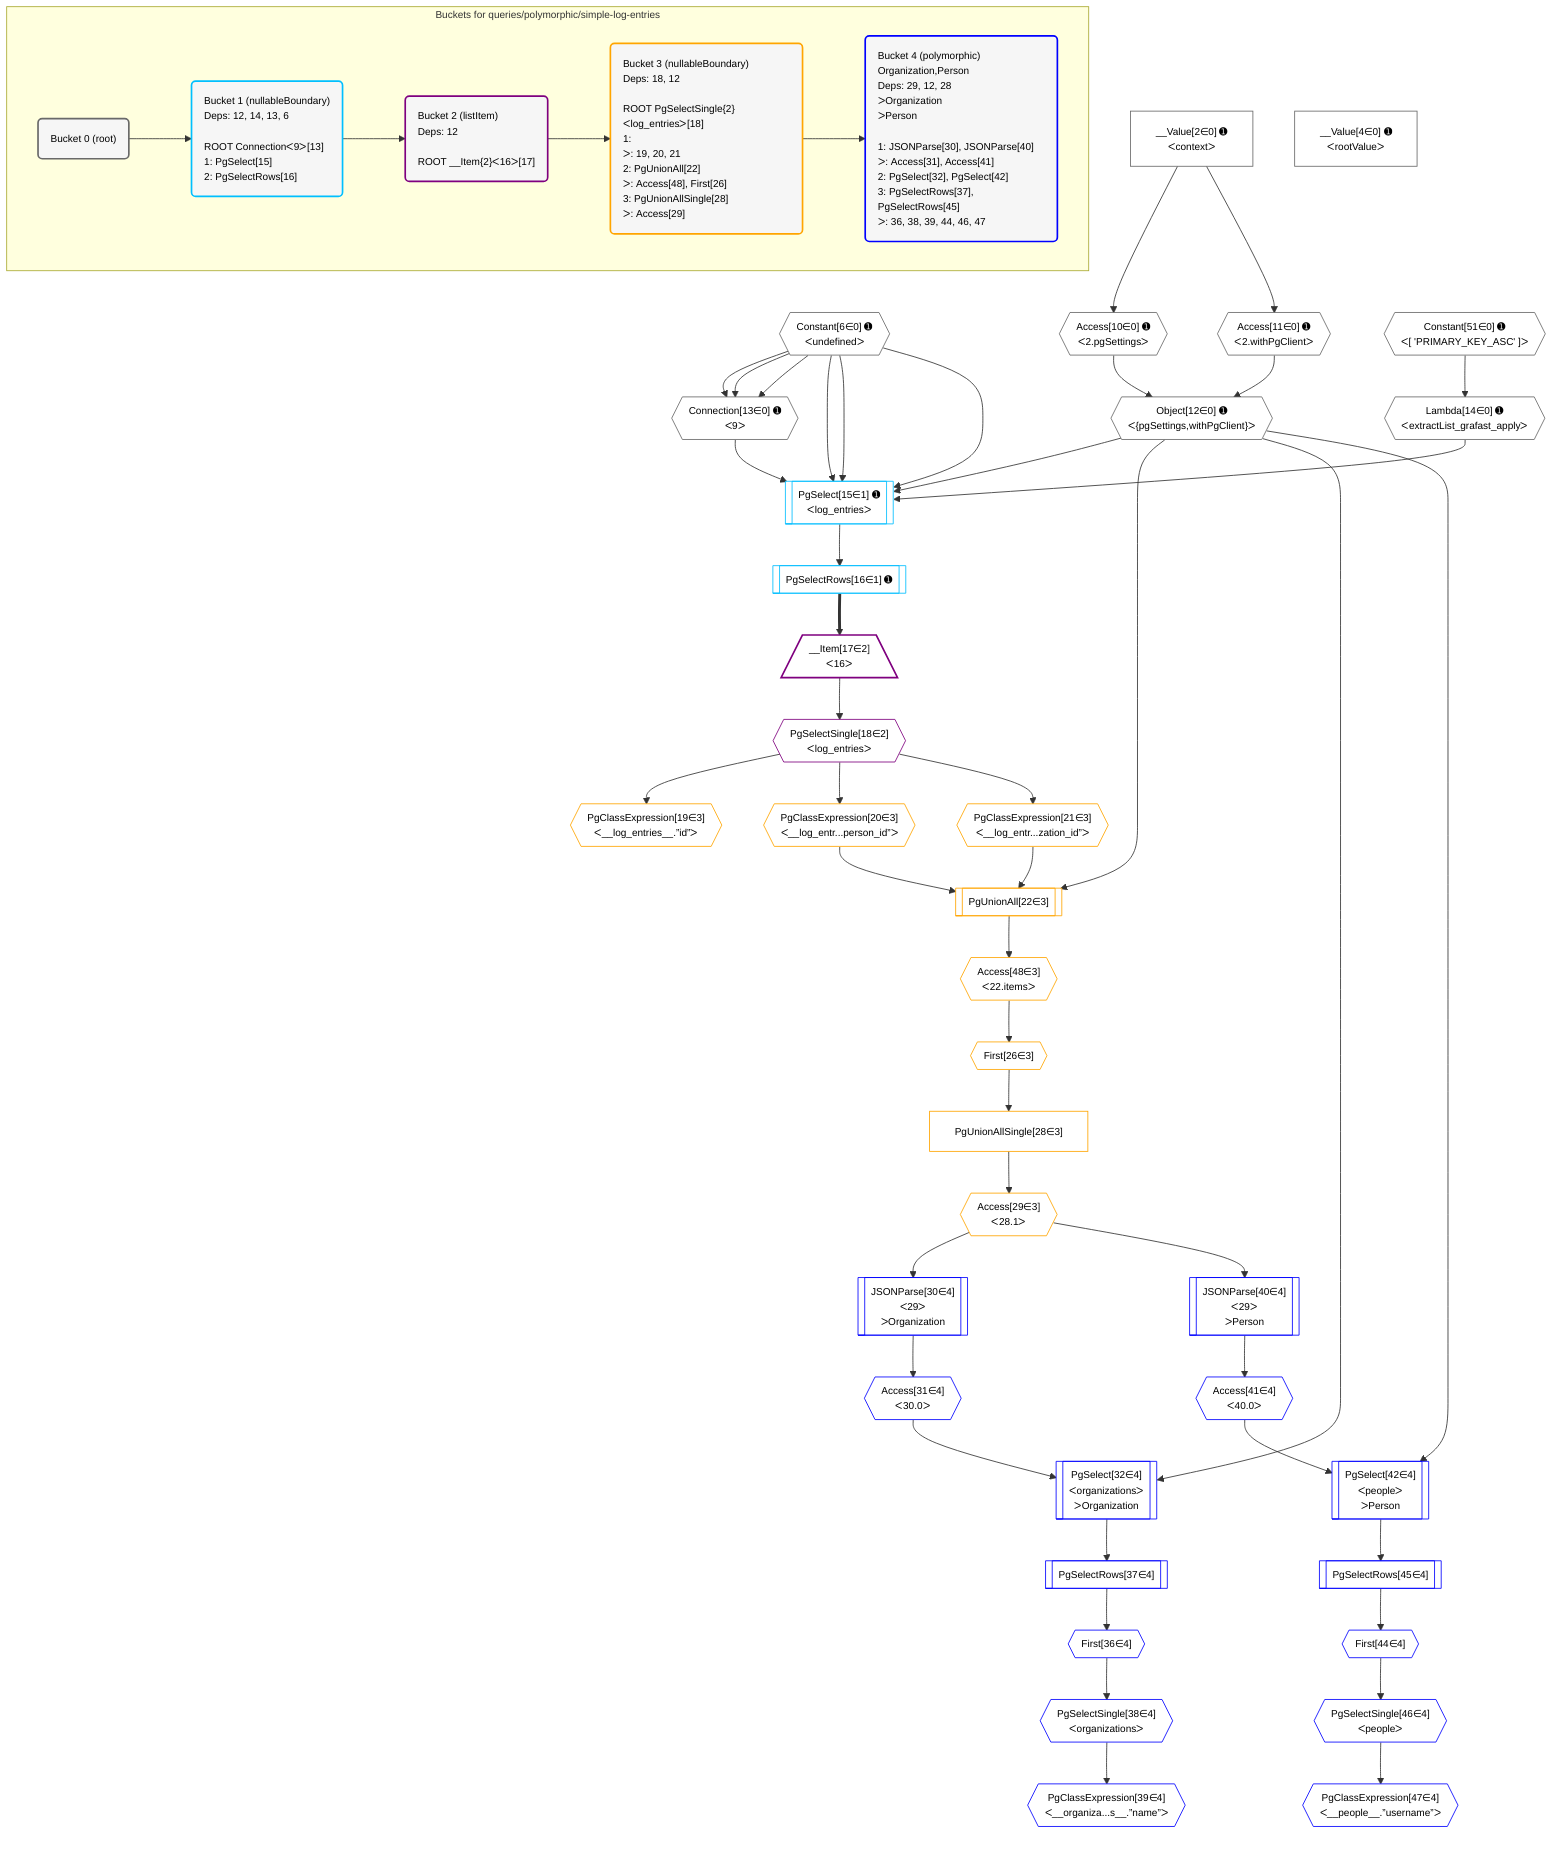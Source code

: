 %%{init: {'themeVariables': { 'fontSize': '12px'}}}%%
graph TD
    classDef path fill:#eee,stroke:#000,color:#000
    classDef plan fill:#fff,stroke-width:1px,color:#000
    classDef itemplan fill:#fff,stroke-width:2px,color:#000
    classDef unbatchedplan fill:#dff,stroke-width:1px,color:#000
    classDef sideeffectplan fill:#fcc,stroke-width:2px,color:#000
    classDef bucket fill:#f6f6f6,color:#000,stroke-width:2px,text-align:left


    %% plan dependencies
    Connection13{{"Connection[13∈0] ➊<br />ᐸ9ᐳ"}}:::plan
    Constant6{{"Constant[6∈0] ➊<br />ᐸundefinedᐳ"}}:::plan
    Constant6 & Constant6 & Constant6 --> Connection13
    Object12{{"Object[12∈0] ➊<br />ᐸ{pgSettings,withPgClient}ᐳ"}}:::plan
    Access10{{"Access[10∈0] ➊<br />ᐸ2.pgSettingsᐳ"}}:::plan
    Access11{{"Access[11∈0] ➊<br />ᐸ2.withPgClientᐳ"}}:::plan
    Access10 & Access11 --> Object12
    __Value2["__Value[2∈0] ➊<br />ᐸcontextᐳ"]:::plan
    __Value2 --> Access10
    __Value2 --> Access11
    Lambda14{{"Lambda[14∈0] ➊<br />ᐸextractList_grafast_applyᐳ"}}:::plan
    Constant51{{"Constant[51∈0] ➊<br />ᐸ[ 'PRIMARY_KEY_ASC' ]ᐳ"}}:::plan
    Constant51 --> Lambda14
    __Value4["__Value[4∈0] ➊<br />ᐸrootValueᐳ"]:::plan
    PgSelect15[["PgSelect[15∈1] ➊<br />ᐸlog_entriesᐳ"]]:::plan
    Object12 & Lambda14 & Connection13 & Constant6 & Constant6 & Constant6 --> PgSelect15
    PgSelectRows16[["PgSelectRows[16∈1] ➊"]]:::plan
    PgSelect15 --> PgSelectRows16
    __Item17[/"__Item[17∈2]<br />ᐸ16ᐳ"\]:::itemplan
    PgSelectRows16 ==> __Item17
    PgSelectSingle18{{"PgSelectSingle[18∈2]<br />ᐸlog_entriesᐳ"}}:::plan
    __Item17 --> PgSelectSingle18
    PgUnionAll22[["PgUnionAll[22∈3]"]]:::plan
    PgClassExpression20{{"PgClassExpression[20∈3]<br />ᐸ__log_entr...person_id”ᐳ"}}:::plan
    PgClassExpression21{{"PgClassExpression[21∈3]<br />ᐸ__log_entr...zation_id”ᐳ"}}:::plan
    Object12 & PgClassExpression20 & PgClassExpression21 --> PgUnionAll22
    PgClassExpression19{{"PgClassExpression[19∈3]<br />ᐸ__log_entries__.”id”ᐳ"}}:::plan
    PgSelectSingle18 --> PgClassExpression19
    PgSelectSingle18 --> PgClassExpression20
    PgSelectSingle18 --> PgClassExpression21
    First26{{"First[26∈3]"}}:::plan
    Access48{{"Access[48∈3]<br />ᐸ22.itemsᐳ"}}:::plan
    Access48 --> First26
    PgUnionAllSingle28["PgUnionAllSingle[28∈3]"]:::plan
    First26 --> PgUnionAllSingle28
    Access29{{"Access[29∈3]<br />ᐸ28.1ᐳ"}}:::plan
    PgUnionAllSingle28 --> Access29
    PgUnionAll22 --> Access48
    PgSelect32[["PgSelect[32∈4]<br />ᐸorganizationsᐳ<br />ᐳOrganization"]]:::plan
    Access31{{"Access[31∈4]<br />ᐸ30.0ᐳ"}}:::plan
    Object12 & Access31 --> PgSelect32
    PgSelect42[["PgSelect[42∈4]<br />ᐸpeopleᐳ<br />ᐳPerson"]]:::plan
    Access41{{"Access[41∈4]<br />ᐸ40.0ᐳ"}}:::plan
    Object12 & Access41 --> PgSelect42
    JSONParse30[["JSONParse[30∈4]<br />ᐸ29ᐳ<br />ᐳOrganization"]]:::plan
    Access29 --> JSONParse30
    JSONParse30 --> Access31
    First36{{"First[36∈4]"}}:::plan
    PgSelectRows37[["PgSelectRows[37∈4]"]]:::plan
    PgSelectRows37 --> First36
    PgSelect32 --> PgSelectRows37
    PgSelectSingle38{{"PgSelectSingle[38∈4]<br />ᐸorganizationsᐳ"}}:::plan
    First36 --> PgSelectSingle38
    PgClassExpression39{{"PgClassExpression[39∈4]<br />ᐸ__organiza...s__.”name”ᐳ"}}:::plan
    PgSelectSingle38 --> PgClassExpression39
    JSONParse40[["JSONParse[40∈4]<br />ᐸ29ᐳ<br />ᐳPerson"]]:::plan
    Access29 --> JSONParse40
    JSONParse40 --> Access41
    First44{{"First[44∈4]"}}:::plan
    PgSelectRows45[["PgSelectRows[45∈4]"]]:::plan
    PgSelectRows45 --> First44
    PgSelect42 --> PgSelectRows45
    PgSelectSingle46{{"PgSelectSingle[46∈4]<br />ᐸpeopleᐳ"}}:::plan
    First44 --> PgSelectSingle46
    PgClassExpression47{{"PgClassExpression[47∈4]<br />ᐸ__people__.”username”ᐳ"}}:::plan
    PgSelectSingle46 --> PgClassExpression47

    %% define steps

    subgraph "Buckets for queries/polymorphic/simple-log-entries"
    Bucket0("Bucket 0 (root)"):::bucket
    classDef bucket0 stroke:#696969
    class Bucket0,__Value2,__Value4,Constant6,Access10,Access11,Object12,Connection13,Lambda14,Constant51 bucket0
    Bucket1("Bucket 1 (nullableBoundary)<br />Deps: 12, 14, 13, 6<br /><br />ROOT Connectionᐸ9ᐳ[13]<br />1: PgSelect[15]<br />2: PgSelectRows[16]"):::bucket
    classDef bucket1 stroke:#00bfff
    class Bucket1,PgSelect15,PgSelectRows16 bucket1
    Bucket2("Bucket 2 (listItem)<br />Deps: 12<br /><br />ROOT __Item{2}ᐸ16ᐳ[17]"):::bucket
    classDef bucket2 stroke:#7f007f
    class Bucket2,__Item17,PgSelectSingle18 bucket2
    Bucket3("Bucket 3 (nullableBoundary)<br />Deps: 18, 12<br /><br />ROOT PgSelectSingle{2}ᐸlog_entriesᐳ[18]<br />1: <br />ᐳ: 19, 20, 21<br />2: PgUnionAll[22]<br />ᐳ: Access[48], First[26]<br />3: PgUnionAllSingle[28]<br />ᐳ: Access[29]"):::bucket
    classDef bucket3 stroke:#ffa500
    class Bucket3,PgClassExpression19,PgClassExpression20,PgClassExpression21,PgUnionAll22,First26,PgUnionAllSingle28,Access29,Access48 bucket3
    Bucket4("Bucket 4 (polymorphic)<br />Organization,Person<br />Deps: 29, 12, 28<br />ᐳOrganization<br />ᐳPerson<br /><br />1: JSONParse[30], JSONParse[40]<br />ᐳ: Access[31], Access[41]<br />2: PgSelect[32], PgSelect[42]<br />3: PgSelectRows[37], PgSelectRows[45]<br />ᐳ: 36, 38, 39, 44, 46, 47"):::bucket
    classDef bucket4 stroke:#0000ff
    class Bucket4,JSONParse30,Access31,PgSelect32,First36,PgSelectRows37,PgSelectSingle38,PgClassExpression39,JSONParse40,Access41,PgSelect42,First44,PgSelectRows45,PgSelectSingle46,PgClassExpression47 bucket4
    Bucket0 --> Bucket1
    Bucket1 --> Bucket2
    Bucket2 --> Bucket3
    Bucket3 --> Bucket4
    end